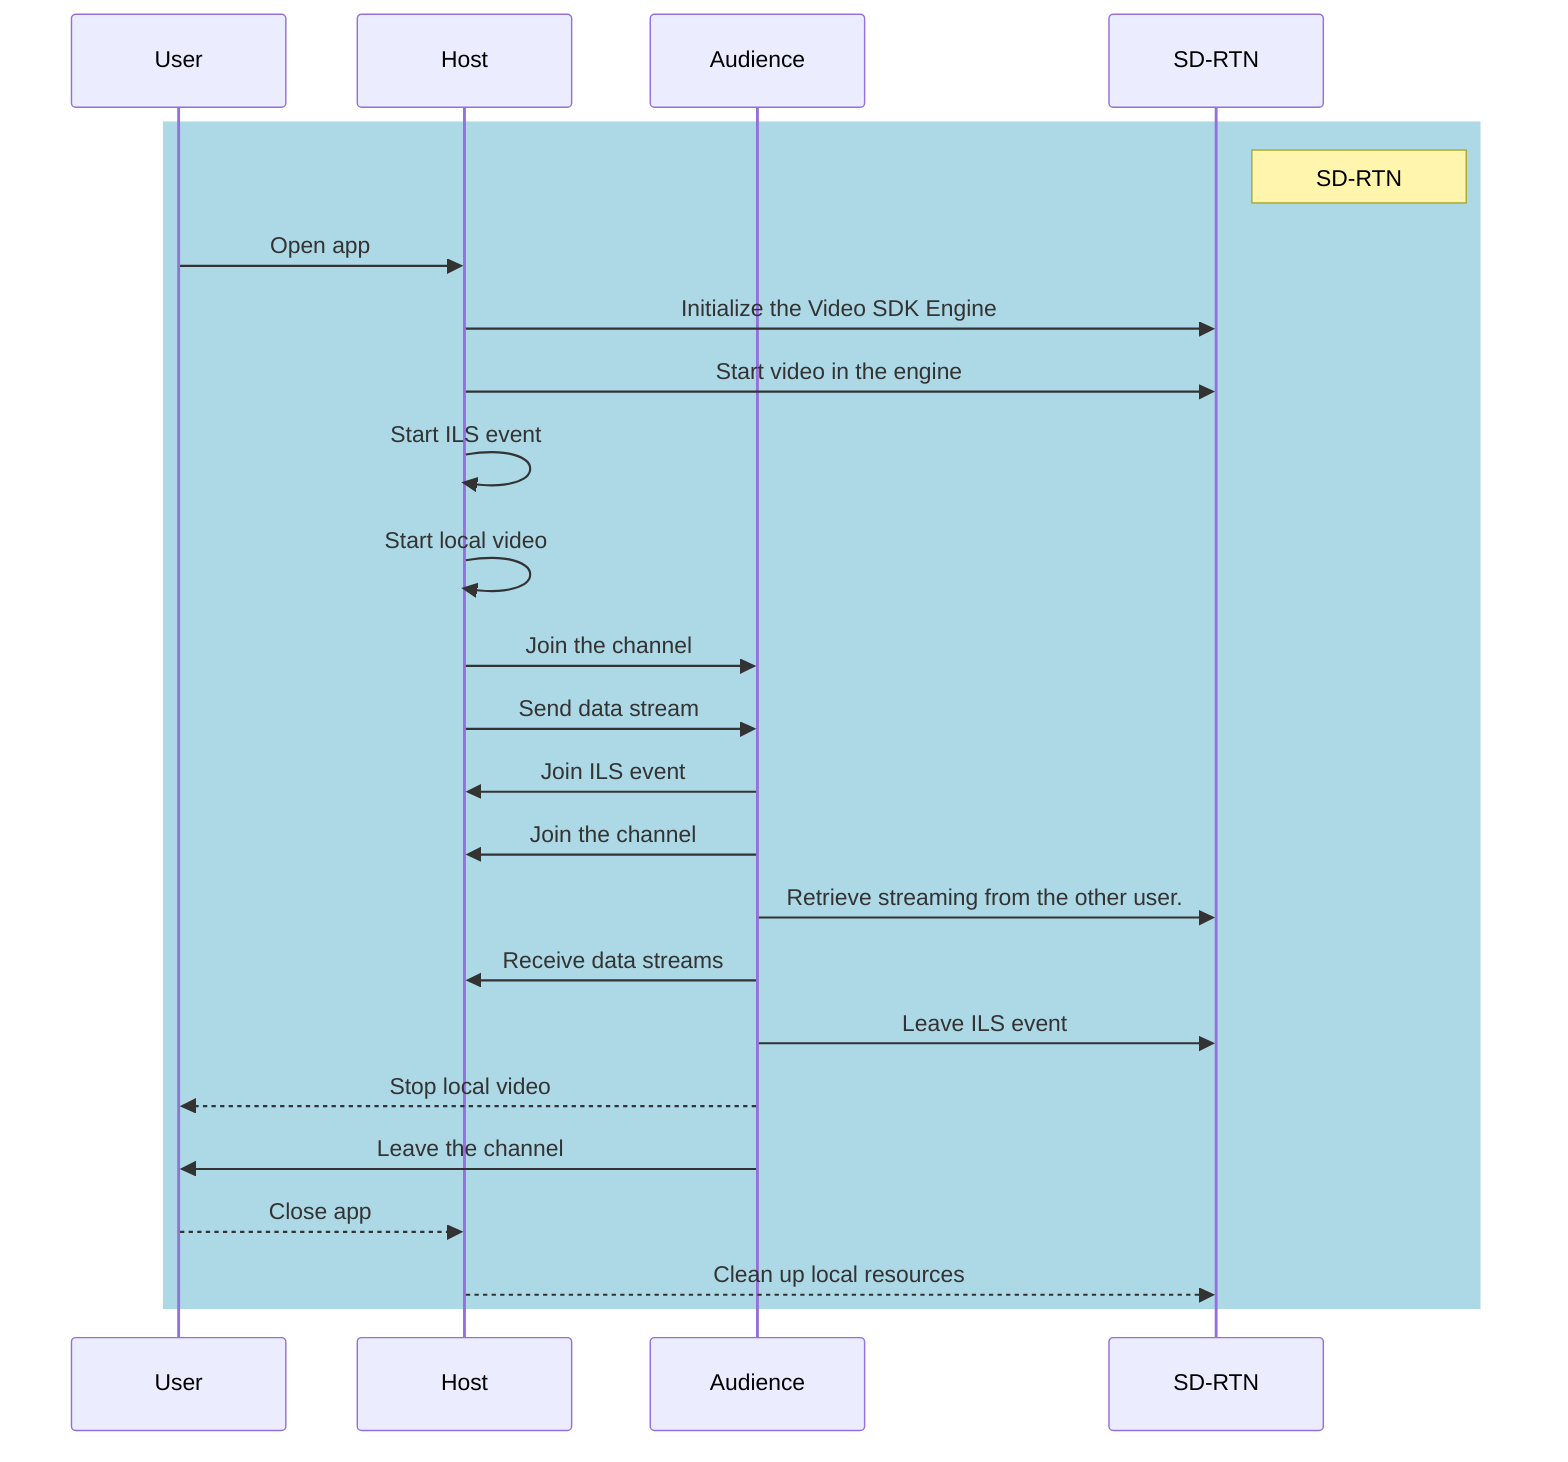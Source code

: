 sequenceDiagram
    participant User
    participant Host
    participant Audience
    participant Agora as SD-RTN

    rect rgb(173, 216, 230)
        note right of Agora: SD-RTN

        User->>Host: Open app
        Host->>Agora: Initialize the Video SDK Engine
        Host->>Agora: Start video in the engine

        Host->>Host: Start ILS event
        Host->>Host: Start local video
        Host->>Audience: Join the channel
        Host->>Audience: Send data stream

        Audience->>Host: Join ILS event
        Audience->>Host: Join the channel
        Audience->>Agora: Retrieve streaming from the other user.
        Audience->>Host: Receive data streams
        Audience->>Agora: Leave ILS event
        Audience-->>User: Stop local video
        Audience->>User: Leave the channel
        User-->>Host: Close app
        Host-->>Agora: Clean up local resources

    end